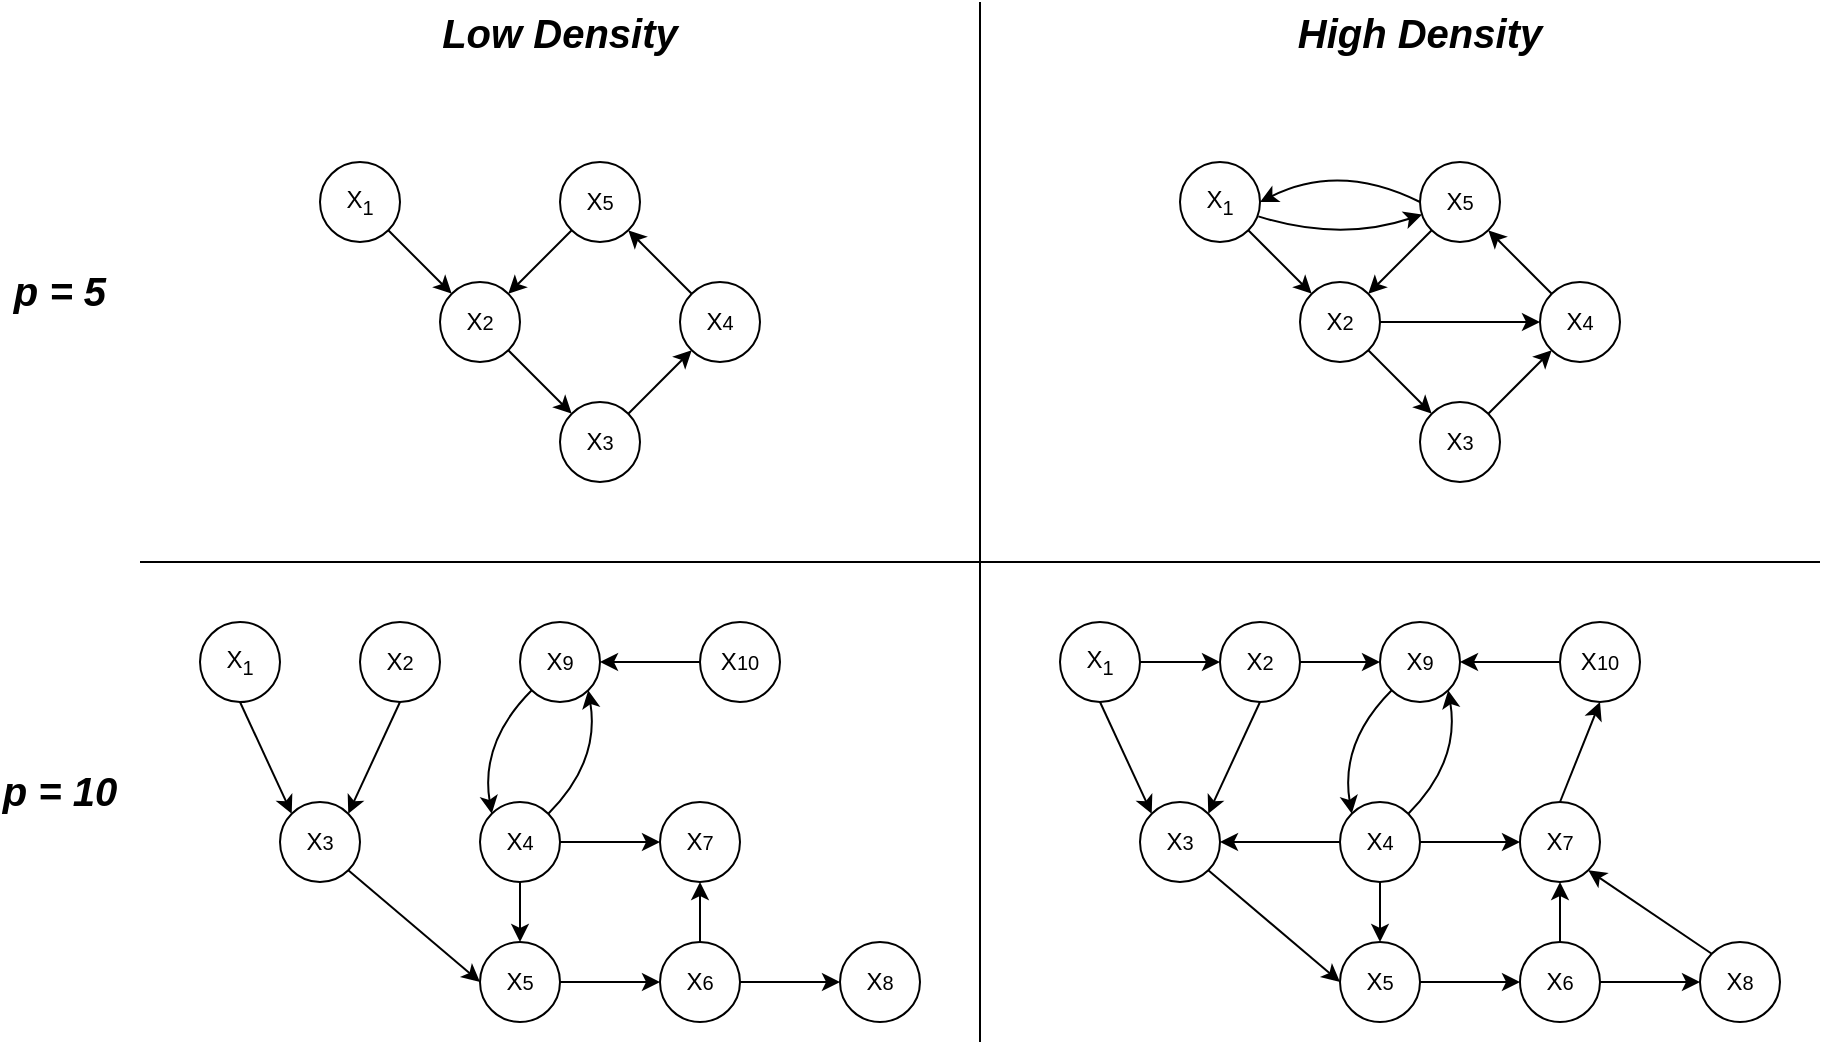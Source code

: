 <mxfile version="20.3.6" type="device"><diagram id="3B03XYDXIa48sdE2aLpk" name="Page-1"><mxGraphModel dx="1432" dy="873" grid="1" gridSize="10" guides="1" tooltips="1" connect="1" arrows="1" fold="1" page="1" pageScale="1" pageWidth="1100" pageHeight="850" math="0" shadow="0"><root><mxCell id="0"/><mxCell id="1" parent="0"/><mxCell id="6QsdKY24M87R4aIewTtU-81" value="" style="group" vertex="1" connectable="0" parent="1"><mxGeometry x="720" y="160" width="220" height="160" as="geometry"/></mxCell><mxCell id="6QsdKY24M87R4aIewTtU-19" value="X&lt;sub&gt;1&lt;/sub&gt;" style="ellipse;whiteSpace=wrap;html=1;aspect=fixed;" vertex="1" parent="6QsdKY24M87R4aIewTtU-81"><mxGeometry width="40" height="40" as="geometry"/></mxCell><mxCell id="6QsdKY24M87R4aIewTtU-20" value="X&lt;span style=&quot;font-size: 10px;&quot;&gt;5&lt;/span&gt;" style="ellipse;whiteSpace=wrap;html=1;aspect=fixed;" vertex="1" parent="6QsdKY24M87R4aIewTtU-81"><mxGeometry x="120" width="40" height="40" as="geometry"/></mxCell><mxCell id="6QsdKY24M87R4aIewTtU-21" value="X&lt;span style=&quot;font-size: 10px;&quot;&gt;2&lt;/span&gt;" style="ellipse;whiteSpace=wrap;html=1;aspect=fixed;" vertex="1" parent="6QsdKY24M87R4aIewTtU-81"><mxGeometry x="60" y="60" width="40" height="40" as="geometry"/></mxCell><mxCell id="6QsdKY24M87R4aIewTtU-22" value="X&lt;span style=&quot;font-size: 10px;&quot;&gt;4&lt;/span&gt;" style="ellipse;whiteSpace=wrap;html=1;aspect=fixed;" vertex="1" parent="6QsdKY24M87R4aIewTtU-81"><mxGeometry x="180" y="60" width="40" height="40" as="geometry"/></mxCell><mxCell id="6QsdKY24M87R4aIewTtU-23" value="X&lt;span style=&quot;font-size: 10px;&quot;&gt;3&lt;/span&gt;" style="ellipse;whiteSpace=wrap;html=1;aspect=fixed;" vertex="1" parent="6QsdKY24M87R4aIewTtU-81"><mxGeometry x="120" y="120" width="40" height="40" as="geometry"/></mxCell><mxCell id="6QsdKY24M87R4aIewTtU-24" value="" style="endArrow=classic;html=1;rounded=0;entryX=0;entryY=0;entryDx=0;entryDy=0;exitX=1;exitY=1;exitDx=0;exitDy=0;" edge="1" parent="6QsdKY24M87R4aIewTtU-81" source="6QsdKY24M87R4aIewTtU-19" target="6QsdKY24M87R4aIewTtU-21"><mxGeometry width="50" height="50" relative="1" as="geometry"><mxPoint x="80" y="40" as="sourcePoint"/><mxPoint x="130" y="-10" as="targetPoint"/></mxGeometry></mxCell><mxCell id="6QsdKY24M87R4aIewTtU-25" value="" style="endArrow=classic;html=1;rounded=0;exitX=1;exitY=0;exitDx=0;exitDy=0;entryX=0;entryY=1;entryDx=0;entryDy=0;" edge="1" parent="6QsdKY24M87R4aIewTtU-81" source="6QsdKY24M87R4aIewTtU-23" target="6QsdKY24M87R4aIewTtU-22"><mxGeometry width="50" height="50" relative="1" as="geometry"><mxPoint x="220" y="160" as="sourcePoint"/><mxPoint x="270" y="110" as="targetPoint"/></mxGeometry></mxCell><mxCell id="6QsdKY24M87R4aIewTtU-26" value="" style="endArrow=classic;html=1;rounded=0;exitX=1;exitY=1;exitDx=0;exitDy=0;" edge="1" parent="6QsdKY24M87R4aIewTtU-81" source="6QsdKY24M87R4aIewTtU-21" target="6QsdKY24M87R4aIewTtU-23"><mxGeometry width="50" height="50" relative="1" as="geometry"><mxPoint x="140" y="120" as="sourcePoint"/><mxPoint x="270" y="110" as="targetPoint"/></mxGeometry></mxCell><mxCell id="6QsdKY24M87R4aIewTtU-27" value="" style="endArrow=classic;html=1;rounded=0;exitX=0;exitY=0;exitDx=0;exitDy=0;entryX=1;entryY=1;entryDx=0;entryDy=0;" edge="1" parent="6QsdKY24M87R4aIewTtU-81" source="6QsdKY24M87R4aIewTtU-22" target="6QsdKY24M87R4aIewTtU-20"><mxGeometry width="50" height="50" relative="1" as="geometry"><mxPoint x="230" y="160" as="sourcePoint"/><mxPoint x="280" y="110" as="targetPoint"/></mxGeometry></mxCell><mxCell id="6QsdKY24M87R4aIewTtU-28" value="" style="endArrow=classic;html=1;rounded=0;exitX=0;exitY=1;exitDx=0;exitDy=0;entryX=1;entryY=0;entryDx=0;entryDy=0;" edge="1" parent="6QsdKY24M87R4aIewTtU-81" source="6QsdKY24M87R4aIewTtU-20" target="6QsdKY24M87R4aIewTtU-21"><mxGeometry width="50" height="50" relative="1" as="geometry"><mxPoint x="230" y="160" as="sourcePoint"/><mxPoint x="280" y="110" as="targetPoint"/></mxGeometry></mxCell><mxCell id="6QsdKY24M87R4aIewTtU-31" value="" style="endArrow=classic;html=1;exitX=0.979;exitY=0.68;exitDx=0;exitDy=0;entryX=0.026;entryY=0.656;entryDx=0;entryDy=0;curved=1;entryPerimeter=0;exitPerimeter=0;" edge="1" parent="6QsdKY24M87R4aIewTtU-81" source="6QsdKY24M87R4aIewTtU-19" target="6QsdKY24M87R4aIewTtU-20"><mxGeometry width="50" height="50" relative="1" as="geometry"><mxPoint x="34.142" y="24.14" as="sourcePoint"/><mxPoint x="125.858" y="24.14" as="targetPoint"/><Array as="points"><mxPoint x="80" y="39.998"/></Array></mxGeometry></mxCell><mxCell id="6QsdKY24M87R4aIewTtU-29" value="" style="endArrow=classic;html=1;exitX=0;exitY=0.5;exitDx=0;exitDy=0;entryX=1;entryY=0.5;entryDx=0;entryDy=0;curved=1;" edge="1" parent="6QsdKY24M87R4aIewTtU-81" source="6QsdKY24M87R4aIewTtU-20" target="6QsdKY24M87R4aIewTtU-19"><mxGeometry width="50" height="50" relative="1" as="geometry"><mxPoint x="-90" y="160" as="sourcePoint"/><mxPoint x="-40" y="110" as="targetPoint"/><Array as="points"><mxPoint x="80"/></Array></mxGeometry></mxCell><mxCell id="6QsdKY24M87R4aIewTtU-30" value="" style="endArrow=classic;html=1;rounded=0;entryX=0;entryY=0.5;entryDx=0;entryDy=0;exitX=1;exitY=0.5;exitDx=0;exitDy=0;" edge="1" parent="6QsdKY24M87R4aIewTtU-81" source="6QsdKY24M87R4aIewTtU-21" target="6QsdKY24M87R4aIewTtU-22"><mxGeometry width="50" height="50" relative="1" as="geometry"><mxPoint x="-90" y="160" as="sourcePoint"/><mxPoint x="-40" y="110" as="targetPoint"/></mxGeometry></mxCell><mxCell id="6QsdKY24M87R4aIewTtU-82" value="" style="group" vertex="1" connectable="0" parent="1"><mxGeometry x="660" y="390" width="360" height="200" as="geometry"/></mxCell><mxCell id="6QsdKY24M87R4aIewTtU-55" value="X&lt;sub&gt;1&lt;/sub&gt;" style="ellipse;whiteSpace=wrap;html=1;aspect=fixed;" vertex="1" parent="6QsdKY24M87R4aIewTtU-82"><mxGeometry width="40" height="40" as="geometry"/></mxCell><mxCell id="6QsdKY24M87R4aIewTtU-56" value="X&lt;span style=&quot;font-size: 10px;&quot;&gt;2&lt;/span&gt;" style="ellipse;whiteSpace=wrap;html=1;aspect=fixed;" vertex="1" parent="6QsdKY24M87R4aIewTtU-82"><mxGeometry x="80" width="40" height="40" as="geometry"/></mxCell><mxCell id="6QsdKY24M87R4aIewTtU-78" style="edgeStyle=orthogonalEdgeStyle;curved=1;orthogonalLoop=1;jettySize=auto;html=1;exitX=1;exitY=0.5;exitDx=0;exitDy=0;entryX=0;entryY=0.5;entryDx=0;entryDy=0;" edge="1" parent="6QsdKY24M87R4aIewTtU-82" source="6QsdKY24M87R4aIewTtU-55" target="6QsdKY24M87R4aIewTtU-56"><mxGeometry relative="1" as="geometry"/></mxCell><mxCell id="6QsdKY24M87R4aIewTtU-57" value="X&lt;span style=&quot;font-size: 10px;&quot;&gt;3&lt;/span&gt;" style="ellipse;whiteSpace=wrap;html=1;aspect=fixed;" vertex="1" parent="6QsdKY24M87R4aIewTtU-82"><mxGeometry x="40" y="90" width="40" height="40" as="geometry"/></mxCell><mxCell id="6QsdKY24M87R4aIewTtU-59" value="X&lt;span style=&quot;font-size: 10px;&quot;&gt;5&lt;/span&gt;" style="ellipse;whiteSpace=wrap;html=1;aspect=fixed;" vertex="1" parent="6QsdKY24M87R4aIewTtU-82"><mxGeometry x="140" y="160" width="40" height="40" as="geometry"/></mxCell><mxCell id="6QsdKY24M87R4aIewTtU-60" style="edgeStyle=orthogonalEdgeStyle;rounded=0;orthogonalLoop=1;jettySize=auto;html=1;exitX=0.5;exitY=1;exitDx=0;exitDy=0;entryX=0.5;entryY=0;entryDx=0;entryDy=0;" edge="1" parent="6QsdKY24M87R4aIewTtU-82" source="6QsdKY24M87R4aIewTtU-61" target="6QsdKY24M87R4aIewTtU-59"><mxGeometry relative="1" as="geometry"/></mxCell><mxCell id="6QsdKY24M87R4aIewTtU-79" style="edgeStyle=orthogonalEdgeStyle;curved=1;orthogonalLoop=1;jettySize=auto;html=1;exitX=0;exitY=0.5;exitDx=0;exitDy=0;entryX=1;entryY=0.5;entryDx=0;entryDy=0;" edge="1" parent="6QsdKY24M87R4aIewTtU-82" source="6QsdKY24M87R4aIewTtU-61" target="6QsdKY24M87R4aIewTtU-57"><mxGeometry relative="1" as="geometry"/></mxCell><mxCell id="6QsdKY24M87R4aIewTtU-61" value="X&lt;span style=&quot;font-size: 10px;&quot;&gt;4&lt;/span&gt;" style="ellipse;whiteSpace=wrap;html=1;aspect=fixed;" vertex="1" parent="6QsdKY24M87R4aIewTtU-82"><mxGeometry x="140" y="90" width="40" height="40" as="geometry"/></mxCell><mxCell id="6QsdKY24M87R4aIewTtU-64" value="X&lt;span style=&quot;font-size: 10px;&quot;&gt;6&lt;/span&gt;" style="ellipse;whiteSpace=wrap;html=1;aspect=fixed;" vertex="1" parent="6QsdKY24M87R4aIewTtU-82"><mxGeometry x="230" y="160" width="40" height="40" as="geometry"/></mxCell><mxCell id="6QsdKY24M87R4aIewTtU-58" style="edgeStyle=orthogonalEdgeStyle;rounded=0;orthogonalLoop=1;jettySize=auto;html=1;exitX=1;exitY=0.5;exitDx=0;exitDy=0;entryX=0;entryY=0.5;entryDx=0;entryDy=0;" edge="1" parent="6QsdKY24M87R4aIewTtU-82" source="6QsdKY24M87R4aIewTtU-59" target="6QsdKY24M87R4aIewTtU-64"><mxGeometry relative="1" as="geometry"/></mxCell><mxCell id="6QsdKY24M87R4aIewTtU-65" value="X&lt;span style=&quot;font-size: 10px;&quot;&gt;7&lt;/span&gt;" style="ellipse;whiteSpace=wrap;html=1;aspect=fixed;" vertex="1" parent="6QsdKY24M87R4aIewTtU-82"><mxGeometry x="230" y="90" width="40" height="40" as="geometry"/></mxCell><mxCell id="6QsdKY24M87R4aIewTtU-66" value="X&lt;span style=&quot;font-size: 10px;&quot;&gt;9&lt;/span&gt;" style="ellipse;whiteSpace=wrap;html=1;aspect=fixed;" vertex="1" parent="6QsdKY24M87R4aIewTtU-82"><mxGeometry x="160" width="40" height="40" as="geometry"/></mxCell><mxCell id="6QsdKY24M87R4aIewTtU-67" style="edgeStyle=orthogonalEdgeStyle;rounded=0;orthogonalLoop=1;jettySize=auto;html=1;exitX=0;exitY=0.5;exitDx=0;exitDy=0;entryX=1;entryY=0.5;entryDx=0;entryDy=0;" edge="1" parent="6QsdKY24M87R4aIewTtU-82" source="6QsdKY24M87R4aIewTtU-68" target="6QsdKY24M87R4aIewTtU-66"><mxGeometry relative="1" as="geometry"/></mxCell><mxCell id="6QsdKY24M87R4aIewTtU-68" value="X&lt;span style=&quot;font-size: 10px;&quot;&gt;10&lt;/span&gt;" style="ellipse;whiteSpace=wrap;html=1;aspect=fixed;" vertex="1" parent="6QsdKY24M87R4aIewTtU-82"><mxGeometry x="250" width="40" height="40" as="geometry"/></mxCell><mxCell id="6QsdKY24M87R4aIewTtU-69" value="X&lt;span style=&quot;font-size: 10px;&quot;&gt;8&lt;/span&gt;" style="ellipse;whiteSpace=wrap;html=1;aspect=fixed;" vertex="1" parent="6QsdKY24M87R4aIewTtU-82"><mxGeometry x="320" y="160" width="40" height="40" as="geometry"/></mxCell><mxCell id="6QsdKY24M87R4aIewTtU-70" value="" style="endArrow=classic;html=1;rounded=0;exitX=0.5;exitY=1;exitDx=0;exitDy=0;entryX=0;entryY=0;entryDx=0;entryDy=0;" edge="1" parent="6QsdKY24M87R4aIewTtU-82" source="6QsdKY24M87R4aIewTtU-55" target="6QsdKY24M87R4aIewTtU-57"><mxGeometry width="50" height="50" relative="1" as="geometry"><mxPoint x="260" y="30" as="sourcePoint"/><mxPoint x="310" y="-20" as="targetPoint"/></mxGeometry></mxCell><mxCell id="6QsdKY24M87R4aIewTtU-62" style="edgeStyle=orthogonalEdgeStyle;rounded=0;orthogonalLoop=1;jettySize=auto;html=1;exitX=0.5;exitY=0;exitDx=0;exitDy=0;entryX=0.5;entryY=1;entryDx=0;entryDy=0;" edge="1" parent="6QsdKY24M87R4aIewTtU-82" source="6QsdKY24M87R4aIewTtU-64" target="6QsdKY24M87R4aIewTtU-65"><mxGeometry relative="1" as="geometry"/></mxCell><mxCell id="6QsdKY24M87R4aIewTtU-71" value="" style="endArrow=classic;html=1;rounded=0;exitX=0.5;exitY=1;exitDx=0;exitDy=0;entryX=1;entryY=0;entryDx=0;entryDy=0;" edge="1" parent="6QsdKY24M87R4aIewTtU-82" source="6QsdKY24M87R4aIewTtU-56" target="6QsdKY24M87R4aIewTtU-57"><mxGeometry width="50" height="50" relative="1" as="geometry"><mxPoint x="260" y="30" as="sourcePoint"/><mxPoint x="310" y="-20" as="targetPoint"/></mxGeometry></mxCell><mxCell id="6QsdKY24M87R4aIewTtU-72" value="" style="endArrow=classic;html=1;rounded=0;exitX=1;exitY=0.5;exitDx=0;exitDy=0;entryX=0;entryY=0.5;entryDx=0;entryDy=0;" edge="1" parent="6QsdKY24M87R4aIewTtU-82" source="6QsdKY24M87R4aIewTtU-61" target="6QsdKY24M87R4aIewTtU-65"><mxGeometry width="50" height="50" relative="1" as="geometry"><mxPoint x="220" y="30" as="sourcePoint"/><mxPoint x="270" y="-20" as="targetPoint"/></mxGeometry></mxCell><mxCell id="6QsdKY24M87R4aIewTtU-73" value="" style="endArrow=classic;html=1;rounded=0;exitX=1;exitY=1;exitDx=0;exitDy=0;entryX=0;entryY=0.5;entryDx=0;entryDy=0;" edge="1" parent="6QsdKY24M87R4aIewTtU-82" source="6QsdKY24M87R4aIewTtU-57" target="6QsdKY24M87R4aIewTtU-59"><mxGeometry width="50" height="50" relative="1" as="geometry"><mxPoint x="220" y="30" as="sourcePoint"/><mxPoint x="270" y="-20" as="targetPoint"/></mxGeometry></mxCell><mxCell id="6QsdKY24M87R4aIewTtU-80" style="edgeStyle=orthogonalEdgeStyle;curved=1;orthogonalLoop=1;jettySize=auto;html=1;entryX=0;entryY=0.5;entryDx=0;entryDy=0;" edge="1" parent="6QsdKY24M87R4aIewTtU-82" source="6QsdKY24M87R4aIewTtU-56" target="6QsdKY24M87R4aIewTtU-66"><mxGeometry relative="1" as="geometry"/></mxCell><mxCell id="6QsdKY24M87R4aIewTtU-74" value="" style="endArrow=classic;html=1;curved=1;exitX=0;exitY=1;exitDx=0;exitDy=0;entryX=0;entryY=0;entryDx=0;entryDy=0;" edge="1" parent="6QsdKY24M87R4aIewTtU-82" source="6QsdKY24M87R4aIewTtU-66" target="6QsdKY24M87R4aIewTtU-61"><mxGeometry width="50" height="50" relative="1" as="geometry"><mxPoint x="220" y="30" as="sourcePoint"/><mxPoint x="270" y="-20" as="targetPoint"/><Array as="points"><mxPoint x="140" y="60"/></Array></mxGeometry></mxCell><mxCell id="6QsdKY24M87R4aIewTtU-75" value="" style="endArrow=classic;html=1;curved=1;exitX=1;exitY=0;exitDx=0;exitDy=0;entryX=1;entryY=1;entryDx=0;entryDy=0;" edge="1" parent="6QsdKY24M87R4aIewTtU-82" source="6QsdKY24M87R4aIewTtU-61" target="6QsdKY24M87R4aIewTtU-66"><mxGeometry width="50" height="50" relative="1" as="geometry"><mxPoint x="220" y="30" as="sourcePoint"/><mxPoint x="270" y="-20" as="targetPoint"/><Array as="points"><mxPoint x="200" y="70"/></Array></mxGeometry></mxCell><mxCell id="6QsdKY24M87R4aIewTtU-76" value="" style="endArrow=classic;html=1;curved=1;exitX=0;exitY=0;exitDx=0;exitDy=0;entryX=1;entryY=1;entryDx=0;entryDy=0;" edge="1" parent="6QsdKY24M87R4aIewTtU-82" source="6QsdKY24M87R4aIewTtU-69" target="6QsdKY24M87R4aIewTtU-65"><mxGeometry width="50" height="50" relative="1" as="geometry"><mxPoint x="-70" y="40" as="sourcePoint"/><mxPoint x="-20" y="-10" as="targetPoint"/></mxGeometry></mxCell><mxCell id="6QsdKY24M87R4aIewTtU-63" style="edgeStyle=orthogonalEdgeStyle;rounded=0;orthogonalLoop=1;jettySize=auto;html=1;exitX=1;exitY=0.5;exitDx=0;exitDy=0;entryX=0;entryY=0.5;entryDx=0;entryDy=0;" edge="1" parent="6QsdKY24M87R4aIewTtU-82" source="6QsdKY24M87R4aIewTtU-64" target="6QsdKY24M87R4aIewTtU-69"><mxGeometry relative="1" as="geometry"/></mxCell><mxCell id="6QsdKY24M87R4aIewTtU-77" value="" style="endArrow=classic;html=1;curved=1;exitX=0.5;exitY=0;exitDx=0;exitDy=0;entryX=0.5;entryY=1;entryDx=0;entryDy=0;" edge="1" parent="6QsdKY24M87R4aIewTtU-82" source="6QsdKY24M87R4aIewTtU-65" target="6QsdKY24M87R4aIewTtU-68"><mxGeometry width="50" height="50" relative="1" as="geometry"><mxPoint x="-70" y="40" as="sourcePoint"/><mxPoint x="-20" y="-10" as="targetPoint"/></mxGeometry></mxCell><mxCell id="6QsdKY24M87R4aIewTtU-83" value="" style="group" vertex="1" connectable="0" parent="1"><mxGeometry x="230" y="390" width="360" height="200" as="geometry"/></mxCell><mxCell id="6QsdKY24M87R4aIewTtU-32" value="X&lt;sub&gt;1&lt;/sub&gt;" style="ellipse;whiteSpace=wrap;html=1;aspect=fixed;" vertex="1" parent="6QsdKY24M87R4aIewTtU-83"><mxGeometry width="40" height="40" as="geometry"/></mxCell><mxCell id="6QsdKY24M87R4aIewTtU-33" value="X&lt;span style=&quot;font-size: 10px;&quot;&gt;2&lt;/span&gt;" style="ellipse;whiteSpace=wrap;html=1;aspect=fixed;" vertex="1" parent="6QsdKY24M87R4aIewTtU-83"><mxGeometry x="80" width="40" height="40" as="geometry"/></mxCell><mxCell id="6QsdKY24M87R4aIewTtU-34" value="X&lt;span style=&quot;font-size: 10px;&quot;&gt;3&lt;/span&gt;" style="ellipse;whiteSpace=wrap;html=1;aspect=fixed;" vertex="1" parent="6QsdKY24M87R4aIewTtU-83"><mxGeometry x="40" y="90" width="40" height="40" as="geometry"/></mxCell><mxCell id="6QsdKY24M87R4aIewTtU-35" value="X&lt;span style=&quot;font-size: 10px;&quot;&gt;5&lt;/span&gt;" style="ellipse;whiteSpace=wrap;html=1;aspect=fixed;" vertex="1" parent="6QsdKY24M87R4aIewTtU-83"><mxGeometry x="140" y="160" width="40" height="40" as="geometry"/></mxCell><mxCell id="6QsdKY24M87R4aIewTtU-46" style="edgeStyle=orthogonalEdgeStyle;rounded=0;orthogonalLoop=1;jettySize=auto;html=1;exitX=0.5;exitY=1;exitDx=0;exitDy=0;entryX=0.5;entryY=0;entryDx=0;entryDy=0;" edge="1" parent="6QsdKY24M87R4aIewTtU-83" source="6QsdKY24M87R4aIewTtU-36" target="6QsdKY24M87R4aIewTtU-35"><mxGeometry relative="1" as="geometry"/></mxCell><mxCell id="6QsdKY24M87R4aIewTtU-36" value="X&lt;span style=&quot;font-size: 10px;&quot;&gt;4&lt;/span&gt;" style="ellipse;whiteSpace=wrap;html=1;aspect=fixed;" vertex="1" parent="6QsdKY24M87R4aIewTtU-83"><mxGeometry x="140" y="90" width="40" height="40" as="geometry"/></mxCell><mxCell id="6QsdKY24M87R4aIewTtU-37" value="X&lt;span style=&quot;font-size: 10px;&quot;&gt;6&lt;/span&gt;" style="ellipse;whiteSpace=wrap;html=1;aspect=fixed;" vertex="1" parent="6QsdKY24M87R4aIewTtU-83"><mxGeometry x="230" y="160" width="40" height="40" as="geometry"/></mxCell><mxCell id="6QsdKY24M87R4aIewTtU-38" value="X&lt;span style=&quot;font-size: 10px;&quot;&gt;7&lt;/span&gt;" style="ellipse;whiteSpace=wrap;html=1;aspect=fixed;" vertex="1" parent="6QsdKY24M87R4aIewTtU-83"><mxGeometry x="230" y="90" width="40" height="40" as="geometry"/></mxCell><mxCell id="6QsdKY24M87R4aIewTtU-39" value="X&lt;span style=&quot;font-size: 10px;&quot;&gt;9&lt;/span&gt;" style="ellipse;whiteSpace=wrap;html=1;aspect=fixed;" vertex="1" parent="6QsdKY24M87R4aIewTtU-83"><mxGeometry x="160" width="40" height="40" as="geometry"/></mxCell><mxCell id="6QsdKY24M87R4aIewTtU-52" style="edgeStyle=orthogonalEdgeStyle;rounded=0;orthogonalLoop=1;jettySize=auto;html=1;exitX=0;exitY=0.5;exitDx=0;exitDy=0;entryX=1;entryY=0.5;entryDx=0;entryDy=0;" edge="1" parent="6QsdKY24M87R4aIewTtU-83" source="6QsdKY24M87R4aIewTtU-40" target="6QsdKY24M87R4aIewTtU-39"><mxGeometry relative="1" as="geometry"/></mxCell><mxCell id="6QsdKY24M87R4aIewTtU-40" value="X&lt;span style=&quot;font-size: 10px;&quot;&gt;10&lt;/span&gt;" style="ellipse;whiteSpace=wrap;html=1;aspect=fixed;" vertex="1" parent="6QsdKY24M87R4aIewTtU-83"><mxGeometry x="250" width="40" height="40" as="geometry"/></mxCell><mxCell id="6QsdKY24M87R4aIewTtU-41" value="X&lt;span style=&quot;font-size: 10px;&quot;&gt;8&lt;/span&gt;" style="ellipse;whiteSpace=wrap;html=1;aspect=fixed;" vertex="1" parent="6QsdKY24M87R4aIewTtU-83"><mxGeometry x="320" y="160" width="40" height="40" as="geometry"/></mxCell><mxCell id="6QsdKY24M87R4aIewTtU-47" style="edgeStyle=orthogonalEdgeStyle;rounded=0;orthogonalLoop=1;jettySize=auto;html=1;exitX=1;exitY=0.5;exitDx=0;exitDy=0;entryX=0;entryY=0.5;entryDx=0;entryDy=0;" edge="1" parent="6QsdKY24M87R4aIewTtU-83" source="6QsdKY24M87R4aIewTtU-35" target="6QsdKY24M87R4aIewTtU-37"><mxGeometry relative="1" as="geometry"/></mxCell><mxCell id="6QsdKY24M87R4aIewTtU-43" value="" style="endArrow=classic;html=1;rounded=0;exitX=0.5;exitY=1;exitDx=0;exitDy=0;entryX=0;entryY=0;entryDx=0;entryDy=0;" edge="1" parent="6QsdKY24M87R4aIewTtU-83" source="6QsdKY24M87R4aIewTtU-32" target="6QsdKY24M87R4aIewTtU-34"><mxGeometry width="50" height="50" relative="1" as="geometry"><mxPoint x="260" y="30" as="sourcePoint"/><mxPoint x="310" y="-20" as="targetPoint"/></mxGeometry></mxCell><mxCell id="6QsdKY24M87R4aIewTtU-44" value="" style="endArrow=classic;html=1;rounded=0;exitX=0.5;exitY=1;exitDx=0;exitDy=0;entryX=1;entryY=0;entryDx=0;entryDy=0;" edge="1" parent="6QsdKY24M87R4aIewTtU-83" source="6QsdKY24M87R4aIewTtU-33" target="6QsdKY24M87R4aIewTtU-34"><mxGeometry width="50" height="50" relative="1" as="geometry"><mxPoint x="260" y="30" as="sourcePoint"/><mxPoint x="310" y="-20" as="targetPoint"/></mxGeometry></mxCell><mxCell id="6QsdKY24M87R4aIewTtU-48" style="edgeStyle=orthogonalEdgeStyle;rounded=0;orthogonalLoop=1;jettySize=auto;html=1;exitX=0.5;exitY=0;exitDx=0;exitDy=0;entryX=0.5;entryY=1;entryDx=0;entryDy=0;" edge="1" parent="6QsdKY24M87R4aIewTtU-83" source="6QsdKY24M87R4aIewTtU-37" target="6QsdKY24M87R4aIewTtU-38"><mxGeometry relative="1" as="geometry"/></mxCell><mxCell id="6QsdKY24M87R4aIewTtU-45" value="" style="endArrow=classic;html=1;rounded=0;exitX=1;exitY=0.5;exitDx=0;exitDy=0;entryX=0;entryY=0.5;entryDx=0;entryDy=0;" edge="1" parent="6QsdKY24M87R4aIewTtU-83" source="6QsdKY24M87R4aIewTtU-36" target="6QsdKY24M87R4aIewTtU-38"><mxGeometry width="50" height="50" relative="1" as="geometry"><mxPoint x="220" y="30" as="sourcePoint"/><mxPoint x="270" y="-20" as="targetPoint"/></mxGeometry></mxCell><mxCell id="6QsdKY24M87R4aIewTtU-50" value="" style="endArrow=classic;html=1;rounded=0;exitX=1;exitY=1;exitDx=0;exitDy=0;entryX=0;entryY=0.5;entryDx=0;entryDy=0;" edge="1" parent="6QsdKY24M87R4aIewTtU-83" source="6QsdKY24M87R4aIewTtU-34" target="6QsdKY24M87R4aIewTtU-35"><mxGeometry width="50" height="50" relative="1" as="geometry"><mxPoint x="220" y="30" as="sourcePoint"/><mxPoint x="270" y="-20" as="targetPoint"/></mxGeometry></mxCell><mxCell id="6QsdKY24M87R4aIewTtU-53" value="" style="endArrow=classic;html=1;curved=1;exitX=0;exitY=1;exitDx=0;exitDy=0;entryX=0;entryY=0;entryDx=0;entryDy=0;" edge="1" parent="6QsdKY24M87R4aIewTtU-83" source="6QsdKY24M87R4aIewTtU-39" target="6QsdKY24M87R4aIewTtU-36"><mxGeometry width="50" height="50" relative="1" as="geometry"><mxPoint x="220" y="30" as="sourcePoint"/><mxPoint x="270" y="-20" as="targetPoint"/><Array as="points"><mxPoint x="140" y="60"/></Array></mxGeometry></mxCell><mxCell id="6QsdKY24M87R4aIewTtU-51" style="edgeStyle=orthogonalEdgeStyle;rounded=0;orthogonalLoop=1;jettySize=auto;html=1;exitX=1;exitY=0.5;exitDx=0;exitDy=0;entryX=0;entryY=0.5;entryDx=0;entryDy=0;" edge="1" parent="6QsdKY24M87R4aIewTtU-83" source="6QsdKY24M87R4aIewTtU-37" target="6QsdKY24M87R4aIewTtU-41"><mxGeometry relative="1" as="geometry"/></mxCell><mxCell id="6QsdKY24M87R4aIewTtU-54" value="" style="endArrow=classic;html=1;curved=1;exitX=1;exitY=0;exitDx=0;exitDy=0;entryX=1;entryY=1;entryDx=0;entryDy=0;" edge="1" parent="6QsdKY24M87R4aIewTtU-83" source="6QsdKY24M87R4aIewTtU-36" target="6QsdKY24M87R4aIewTtU-39"><mxGeometry width="50" height="50" relative="1" as="geometry"><mxPoint x="220" y="30" as="sourcePoint"/><mxPoint x="270" y="-20" as="targetPoint"/><Array as="points"><mxPoint x="200" y="70"/></Array></mxGeometry></mxCell><mxCell id="6QsdKY24M87R4aIewTtU-84" value="" style="group" vertex="1" connectable="0" parent="1"><mxGeometry x="290" y="160" width="220" height="160" as="geometry"/></mxCell><mxCell id="6QsdKY24M87R4aIewTtU-2" value="X&lt;sub&gt;1&lt;/sub&gt;" style="ellipse;whiteSpace=wrap;html=1;aspect=fixed;" vertex="1" parent="6QsdKY24M87R4aIewTtU-84"><mxGeometry width="40" height="40" as="geometry"/></mxCell><mxCell id="6QsdKY24M87R4aIewTtU-6" value="X&lt;span style=&quot;font-size: 10px;&quot;&gt;5&lt;/span&gt;" style="ellipse;whiteSpace=wrap;html=1;aspect=fixed;" vertex="1" parent="6QsdKY24M87R4aIewTtU-84"><mxGeometry x="120" width="40" height="40" as="geometry"/></mxCell><mxCell id="6QsdKY24M87R4aIewTtU-7" value="X&lt;span style=&quot;font-size: 10px;&quot;&gt;2&lt;/span&gt;" style="ellipse;whiteSpace=wrap;html=1;aspect=fixed;" vertex="1" parent="6QsdKY24M87R4aIewTtU-84"><mxGeometry x="60" y="60" width="40" height="40" as="geometry"/></mxCell><mxCell id="6QsdKY24M87R4aIewTtU-8" value="X&lt;span style=&quot;font-size: 10px;&quot;&gt;4&lt;/span&gt;" style="ellipse;whiteSpace=wrap;html=1;aspect=fixed;" vertex="1" parent="6QsdKY24M87R4aIewTtU-84"><mxGeometry x="180" y="60" width="40" height="40" as="geometry"/></mxCell><mxCell id="6QsdKY24M87R4aIewTtU-9" value="X&lt;span style=&quot;font-size: 10px;&quot;&gt;3&lt;/span&gt;" style="ellipse;whiteSpace=wrap;html=1;aspect=fixed;" vertex="1" parent="6QsdKY24M87R4aIewTtU-84"><mxGeometry x="120" y="120" width="40" height="40" as="geometry"/></mxCell><mxCell id="6QsdKY24M87R4aIewTtU-12" value="" style="endArrow=classic;html=1;rounded=0;entryX=0;entryY=0;entryDx=0;entryDy=0;exitX=1;exitY=1;exitDx=0;exitDy=0;" edge="1" parent="6QsdKY24M87R4aIewTtU-84" source="6QsdKY24M87R4aIewTtU-2" target="6QsdKY24M87R4aIewTtU-7"><mxGeometry width="50" height="50" relative="1" as="geometry"><mxPoint x="80" y="40" as="sourcePoint"/><mxPoint x="130" y="-10" as="targetPoint"/></mxGeometry></mxCell><mxCell id="6QsdKY24M87R4aIewTtU-15" value="" style="endArrow=classic;html=1;rounded=0;exitX=1;exitY=0;exitDx=0;exitDy=0;entryX=0;entryY=1;entryDx=0;entryDy=0;" edge="1" parent="6QsdKY24M87R4aIewTtU-84" source="6QsdKY24M87R4aIewTtU-9" target="6QsdKY24M87R4aIewTtU-8"><mxGeometry width="50" height="50" relative="1" as="geometry"><mxPoint x="220" y="160" as="sourcePoint"/><mxPoint x="270" y="110" as="targetPoint"/></mxGeometry></mxCell><mxCell id="6QsdKY24M87R4aIewTtU-16" value="" style="endArrow=classic;html=1;rounded=0;exitX=1;exitY=1;exitDx=0;exitDy=0;" edge="1" parent="6QsdKY24M87R4aIewTtU-84" source="6QsdKY24M87R4aIewTtU-7" target="6QsdKY24M87R4aIewTtU-9"><mxGeometry width="50" height="50" relative="1" as="geometry"><mxPoint x="140" y="120" as="sourcePoint"/><mxPoint x="270" y="110" as="targetPoint"/></mxGeometry></mxCell><mxCell id="6QsdKY24M87R4aIewTtU-17" value="" style="endArrow=classic;html=1;rounded=0;exitX=0;exitY=0;exitDx=0;exitDy=0;entryX=1;entryY=1;entryDx=0;entryDy=0;" edge="1" parent="6QsdKY24M87R4aIewTtU-84" source="6QsdKY24M87R4aIewTtU-8" target="6QsdKY24M87R4aIewTtU-6"><mxGeometry width="50" height="50" relative="1" as="geometry"><mxPoint x="230" y="160" as="sourcePoint"/><mxPoint x="280" y="110" as="targetPoint"/></mxGeometry></mxCell><mxCell id="6QsdKY24M87R4aIewTtU-18" value="" style="endArrow=classic;html=1;rounded=0;exitX=0;exitY=1;exitDx=0;exitDy=0;entryX=1;entryY=0;entryDx=0;entryDy=0;" edge="1" parent="6QsdKY24M87R4aIewTtU-84" source="6QsdKY24M87R4aIewTtU-6" target="6QsdKY24M87R4aIewTtU-7"><mxGeometry width="50" height="50" relative="1" as="geometry"><mxPoint x="230" y="160" as="sourcePoint"/><mxPoint x="280" y="110" as="targetPoint"/></mxGeometry></mxCell><mxCell id="6QsdKY24M87R4aIewTtU-85" value="" style="endArrow=none;html=1;curved=1;" edge="1" parent="1"><mxGeometry width="50" height="50" relative="1" as="geometry"><mxPoint x="620" y="600" as="sourcePoint"/><mxPoint x="620" y="80" as="targetPoint"/></mxGeometry></mxCell><mxCell id="6QsdKY24M87R4aIewTtU-86" value="" style="endArrow=none;html=1;curved=1;" edge="1" parent="1"><mxGeometry width="50" height="50" relative="1" as="geometry"><mxPoint x="200" y="360" as="sourcePoint"/><mxPoint x="1040" y="360" as="targetPoint"/></mxGeometry></mxCell><mxCell id="6QsdKY24M87R4aIewTtU-87" value="&lt;b&gt;&lt;font style=&quot;font-size: 20px;&quot;&gt;&lt;i&gt;Low Density&lt;/i&gt;&lt;/font&gt;&lt;/b&gt;" style="text;html=1;strokeColor=none;fillColor=none;align=center;verticalAlign=middle;whiteSpace=wrap;rounded=0;" vertex="1" parent="1"><mxGeometry x="330" y="80" width="160" height="30" as="geometry"/></mxCell><mxCell id="6QsdKY24M87R4aIewTtU-88" value="&lt;b&gt;&lt;font style=&quot;font-size: 20px;&quot;&gt;&lt;i&gt;High Density&lt;/i&gt;&lt;/font&gt;&lt;/b&gt;" style="text;html=1;strokeColor=none;fillColor=none;align=center;verticalAlign=middle;whiteSpace=wrap;rounded=0;" vertex="1" parent="1"><mxGeometry x="760" y="80" width="160" height="30" as="geometry"/></mxCell><mxCell id="6QsdKY24M87R4aIewTtU-89" value="&lt;b&gt;&lt;font style=&quot;font-size: 20px;&quot;&gt;&lt;i&gt;p = 5&lt;/i&gt;&lt;/font&gt;&lt;/b&gt;" style="text;html=1;strokeColor=none;fillColor=none;align=center;verticalAlign=middle;whiteSpace=wrap;rounded=0;fontSize=17;" vertex="1" parent="1"><mxGeometry x="130" y="210" width="60" height="30" as="geometry"/></mxCell><mxCell id="6QsdKY24M87R4aIewTtU-93" value="&lt;b&gt;&lt;font style=&quot;font-size: 20px;&quot;&gt;&lt;i&gt;p = 10&lt;/i&gt;&lt;/font&gt;&lt;/b&gt;" style="text;html=1;strokeColor=none;fillColor=none;align=center;verticalAlign=middle;whiteSpace=wrap;rounded=0;fontSize=17;" vertex="1" parent="1"><mxGeometry x="130" y="460" width="60" height="30" as="geometry"/></mxCell></root></mxGraphModel></diagram></mxfile>